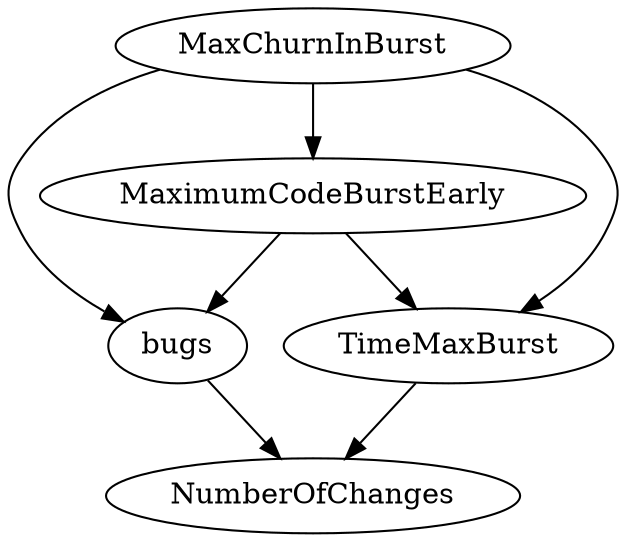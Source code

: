 digraph {
   bugs;
   NumberOfChanges;
   MaximumCodeBurstEarly;
   MaxChurnInBurst;
   TimeMaxBurst;
   bugs -> NumberOfChanges;
   MaximumCodeBurstEarly -> bugs;
   MaximumCodeBurstEarly -> TimeMaxBurst;
   MaxChurnInBurst -> bugs;
   MaxChurnInBurst -> MaximumCodeBurstEarly;
   MaxChurnInBurst -> TimeMaxBurst;
   TimeMaxBurst -> NumberOfChanges;
}
